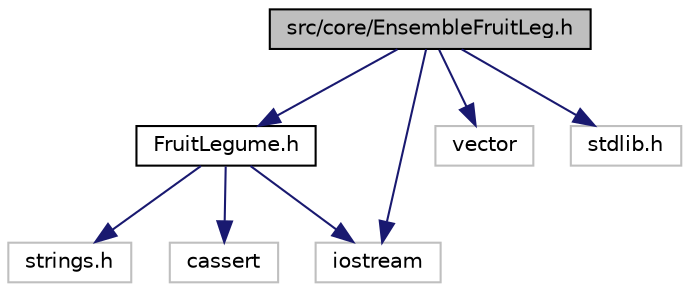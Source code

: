 digraph "src/core/EnsembleFruitLeg.h"
{
 // LATEX_PDF_SIZE
  edge [fontname="Helvetica",fontsize="10",labelfontname="Helvetica",labelfontsize="10"];
  node [fontname="Helvetica",fontsize="10",shape=record];
  Node1 [label="src/core/EnsembleFruitLeg.h",height=0.2,width=0.4,color="black", fillcolor="grey75", style="filled", fontcolor="black",tooltip="Module gérant un ensemble de FruitLegume."];
  Node1 -> Node2 [color="midnightblue",fontsize="10",style="solid"];
  Node2 [label="FruitLegume.h",height=0.2,width=0.4,color="black", fillcolor="white", style="filled",URL="$FruitLegume_8h.html",tooltip="Module gérant un FruitLegume."];
  Node2 -> Node3 [color="midnightblue",fontsize="10",style="solid"];
  Node3 [label="strings.h",height=0.2,width=0.4,color="grey75", fillcolor="white", style="filled",tooltip=" "];
  Node2 -> Node4 [color="midnightblue",fontsize="10",style="solid"];
  Node4 [label="cassert",height=0.2,width=0.4,color="grey75", fillcolor="white", style="filled",tooltip=" "];
  Node2 -> Node5 [color="midnightblue",fontsize="10",style="solid"];
  Node5 [label="iostream",height=0.2,width=0.4,color="grey75", fillcolor="white", style="filled",tooltip=" "];
  Node1 -> Node6 [color="midnightblue",fontsize="10",style="solid"];
  Node6 [label="vector",height=0.2,width=0.4,color="grey75", fillcolor="white", style="filled",tooltip=" "];
  Node1 -> Node5 [color="midnightblue",fontsize="10",style="solid"];
  Node1 -> Node7 [color="midnightblue",fontsize="10",style="solid"];
  Node7 [label="stdlib.h",height=0.2,width=0.4,color="grey75", fillcolor="white", style="filled",tooltip=" "];
}

